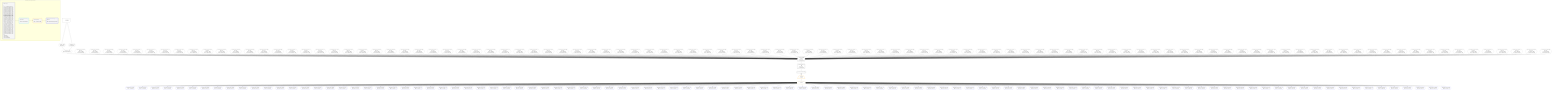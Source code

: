 %%{init: {'themeVariables': { 'fontSize': '12px'}}}%%
graph TD
    classDef path fill:#eee,stroke:#000,color:#000
    classDef plan fill:#fff,stroke-width:1px,color:#000
    classDef itemplan fill:#fff,stroke-width:2px,color:#000
    classDef unbatchedplan fill:#dff,stroke-width:1px,color:#000
    classDef sideeffectplan fill:#fcc,stroke-width:2px,color:#000
    classDef bucket fill:#f6f6f6,color:#000,stroke-width:2px,text-align:left

    subgraph "Buckets for queries/v4/json-overflow"
    Bucket0("Bucket 0 (root)<br /><br />1: <br />ᐳ: 7, 10, 11, 330, 331, 332, 333, 334, 335, 336, 337, 338, 339, 340, 341, 342, 343, 344, 345, 346, 347, 348, 349, 350, 351, 352, 353, 354, 355, 356, 357, 358, 359, 360, 361, 362, 363, 364, 365, 366, 367, 368, 369, 370, 371, 372, 373, 374, 375, 376, 377, 378, 379, 380, 381, 382, 383, 384, 385, 386, 387, 388, 389, 390, 391, 392, 393, 394, 395, 396, 397, 398, 399, 400, 401, 402, 403, 404, 405, 406, 407, 408, 409, 410, 411, 412, 413, 414, 415, 416, 417, 418, 419, 420, 421, 422, 423, 424, 425, 426, 427, 428, 429, 430, 431, 432, 12, 22, 25, 28, 31, 34, 37, 40, 43, 46, 49, 52, 55, 58, 61, 64, 67, 70, 73, 76, 79, 82, 85, 88, 91, 94, 97, 100, 103, 106, 109, 112, 115, 118, 121, 124, 127, 130, 133, 136, 139, 142, 145, 148, 151, 154, 157, 160, 163, 166, 169, 172, 175, 178, 181, 184, 187, 190, 193, 196, 199, 202, 205, 208, 211, 214, 217, 220, 223, 226, 229, 232, 235, 238, 241, 244, 247, 250, 253, 256, 259, 262, 265, 268, 271, 274, 277, 280, 283, 286, 289, 292, 295, 298, 301, 304, 307, 310, 313, 316, 319, 322, 325, 328<br />2: PgSelect[9]<br />3: Connection[13]<br />4: ConnectionItems[15]"):::bucket
    Bucket1("Bucket 1 (nullableBoundary)<br />Deps: 13, 15<br /><br />ROOT Connectionᐸ9ᐳ[13]"):::bucket
    Bucket3("Bucket 3 (listItem)<br /><br />ROOT __Item{3}ᐸ15ᐳ[18]"):::bucket
    Bucket4("Bucket 4 (nullableBoundary)<br />Deps: 19<br /><br />ROOT PgSelectSingle{3}ᐸpostᐳ[19]"):::bucket
    end
    Bucket0 --> Bucket1
    Bucket1 --> Bucket3
    Bucket3 --> Bucket4

    %% plan dependencies
    PgSelect9[["PgSelect[9∈0] ➊<br />ᐸpostᐳ<br />More deps:<br />- Constantᐸ1ᐳ[330]"]]:::plan
    Object12{{"Object[12∈0] ➊<br />ᐸ{pgSettings,withPgClient}ᐳ"}}:::plan
    PgFromExpression22{{"PgFromExpression[22∈0] ➊<br />More deps:<br />- Constantᐸ1ᐳ[330]<br />- Constantᐸundefinedᐳ[7]"}}:::plan
    PgFromExpression25{{"PgFromExpression[25∈0] ➊<br />More deps:<br />- Constantᐸ2ᐳ[331]<br />- Constantᐸundefinedᐳ[7]"}}:::plan
    PgFromExpression28{{"PgFromExpression[28∈0] ➊<br />More deps:<br />- Constantᐸ3ᐳ[332]<br />- Constantᐸundefinedᐳ[7]"}}:::plan
    PgFromExpression31{{"PgFromExpression[31∈0] ➊<br />More deps:<br />- Constantᐸ4ᐳ[333]<br />- Constantᐸundefinedᐳ[7]"}}:::plan
    PgFromExpression34{{"PgFromExpression[34∈0] ➊<br />More deps:<br />- Constantᐸ5ᐳ[334]<br />- Constantᐸundefinedᐳ[7]"}}:::plan
    PgFromExpression37{{"PgFromExpression[37∈0] ➊<br />More deps:<br />- Constantᐸ6ᐳ[335]<br />- Constantᐸundefinedᐳ[7]"}}:::plan
    PgFromExpression40{{"PgFromExpression[40∈0] ➊<br />More deps:<br />- Constantᐸ7ᐳ[336]<br />- Constantᐸundefinedᐳ[7]"}}:::plan
    PgFromExpression43{{"PgFromExpression[43∈0] ➊<br />More deps:<br />- Constantᐸ8ᐳ[337]<br />- Constantᐸundefinedᐳ[7]"}}:::plan
    PgFromExpression46{{"PgFromExpression[46∈0] ➊<br />More deps:<br />- Constantᐸ9ᐳ[338]<br />- Constantᐸundefinedᐳ[7]"}}:::plan
    PgFromExpression49{{"PgFromExpression[49∈0] ➊<br />More deps:<br />- Constantᐸ10ᐳ[339]<br />- Constantᐸundefinedᐳ[7]"}}:::plan
    PgFromExpression52{{"PgFromExpression[52∈0] ➊<br />More deps:<br />- Constantᐸ11ᐳ[340]<br />- Constantᐸundefinedᐳ[7]"}}:::plan
    PgFromExpression55{{"PgFromExpression[55∈0] ➊<br />More deps:<br />- Constantᐸ12ᐳ[341]<br />- Constantᐸundefinedᐳ[7]"}}:::plan
    PgFromExpression58{{"PgFromExpression[58∈0] ➊<br />More deps:<br />- Constantᐸ13ᐳ[342]<br />- Constantᐸundefinedᐳ[7]"}}:::plan
    PgFromExpression61{{"PgFromExpression[61∈0] ➊<br />More deps:<br />- Constantᐸ14ᐳ[343]<br />- Constantᐸundefinedᐳ[7]"}}:::plan
    PgFromExpression64{{"PgFromExpression[64∈0] ➊<br />More deps:<br />- Constantᐸ15ᐳ[344]<br />- Constantᐸundefinedᐳ[7]"}}:::plan
    PgFromExpression67{{"PgFromExpression[67∈0] ➊<br />More deps:<br />- Constantᐸ16ᐳ[345]<br />- Constantᐸundefinedᐳ[7]"}}:::plan
    PgFromExpression70{{"PgFromExpression[70∈0] ➊<br />More deps:<br />- Constantᐸ17ᐳ[346]<br />- Constantᐸundefinedᐳ[7]"}}:::plan
    PgFromExpression73{{"PgFromExpression[73∈0] ➊<br />More deps:<br />- Constantᐸ18ᐳ[347]<br />- Constantᐸundefinedᐳ[7]"}}:::plan
    PgFromExpression76{{"PgFromExpression[76∈0] ➊<br />More deps:<br />- Constantᐸ19ᐳ[348]<br />- Constantᐸundefinedᐳ[7]"}}:::plan
    PgFromExpression79{{"PgFromExpression[79∈0] ➊<br />More deps:<br />- Constantᐸ20ᐳ[349]<br />- Constantᐸundefinedᐳ[7]"}}:::plan
    PgFromExpression82{{"PgFromExpression[82∈0] ➊<br />More deps:<br />- Constantᐸ21ᐳ[350]<br />- Constantᐸundefinedᐳ[7]"}}:::plan
    PgFromExpression85{{"PgFromExpression[85∈0] ➊<br />More deps:<br />- Constantᐸ22ᐳ[351]<br />- Constantᐸundefinedᐳ[7]"}}:::plan
    PgFromExpression88{{"PgFromExpression[88∈0] ➊<br />More deps:<br />- Constantᐸ23ᐳ[352]<br />- Constantᐸundefinedᐳ[7]"}}:::plan
    PgFromExpression91{{"PgFromExpression[91∈0] ➊<br />More deps:<br />- Constantᐸ24ᐳ[353]<br />- Constantᐸundefinedᐳ[7]"}}:::plan
    PgFromExpression94{{"PgFromExpression[94∈0] ➊<br />More deps:<br />- Constantᐸ25ᐳ[354]<br />- Constantᐸundefinedᐳ[7]"}}:::plan
    PgFromExpression97{{"PgFromExpression[97∈0] ➊<br />More deps:<br />- Constantᐸ26ᐳ[355]<br />- Constantᐸundefinedᐳ[7]"}}:::plan
    PgFromExpression100{{"PgFromExpression[100∈0] ➊<br />More deps:<br />- Constantᐸ27ᐳ[356]<br />- Constantᐸundefinedᐳ[7]"}}:::plan
    PgFromExpression103{{"PgFromExpression[103∈0] ➊<br />More deps:<br />- Constantᐸ28ᐳ[357]<br />- Constantᐸundefinedᐳ[7]"}}:::plan
    PgFromExpression106{{"PgFromExpression[106∈0] ➊<br />More deps:<br />- Constantᐸ29ᐳ[358]<br />- Constantᐸundefinedᐳ[7]"}}:::plan
    PgFromExpression109{{"PgFromExpression[109∈0] ➊<br />More deps:<br />- Constantᐸ30ᐳ[359]<br />- Constantᐸundefinedᐳ[7]"}}:::plan
    PgFromExpression112{{"PgFromExpression[112∈0] ➊<br />More deps:<br />- Constantᐸ31ᐳ[360]<br />- Constantᐸundefinedᐳ[7]"}}:::plan
    PgFromExpression115{{"PgFromExpression[115∈0] ➊<br />More deps:<br />- Constantᐸ32ᐳ[361]<br />- Constantᐸundefinedᐳ[7]"}}:::plan
    PgFromExpression118{{"PgFromExpression[118∈0] ➊<br />More deps:<br />- Constantᐸ33ᐳ[362]<br />- Constantᐸundefinedᐳ[7]"}}:::plan
    PgFromExpression121{{"PgFromExpression[121∈0] ➊<br />More deps:<br />- Constantᐸ34ᐳ[363]<br />- Constantᐸundefinedᐳ[7]"}}:::plan
    PgFromExpression124{{"PgFromExpression[124∈0] ➊<br />More deps:<br />- Constantᐸ35ᐳ[364]<br />- Constantᐸundefinedᐳ[7]"}}:::plan
    PgFromExpression127{{"PgFromExpression[127∈0] ➊<br />More deps:<br />- Constantᐸ36ᐳ[365]<br />- Constantᐸundefinedᐳ[7]"}}:::plan
    PgFromExpression130{{"PgFromExpression[130∈0] ➊<br />More deps:<br />- Constantᐸ37ᐳ[366]<br />- Constantᐸundefinedᐳ[7]"}}:::plan
    PgFromExpression133{{"PgFromExpression[133∈0] ➊<br />More deps:<br />- Constantᐸ38ᐳ[367]<br />- Constantᐸundefinedᐳ[7]"}}:::plan
    PgFromExpression136{{"PgFromExpression[136∈0] ➊<br />More deps:<br />- Constantᐸ39ᐳ[368]<br />- Constantᐸundefinedᐳ[7]"}}:::plan
    PgFromExpression139{{"PgFromExpression[139∈0] ➊<br />More deps:<br />- Constantᐸ40ᐳ[369]<br />- Constantᐸundefinedᐳ[7]"}}:::plan
    PgFromExpression142{{"PgFromExpression[142∈0] ➊<br />More deps:<br />- Constantᐸ41ᐳ[370]<br />- Constantᐸundefinedᐳ[7]"}}:::plan
    PgFromExpression145{{"PgFromExpression[145∈0] ➊<br />More deps:<br />- Constantᐸ42ᐳ[371]<br />- Constantᐸundefinedᐳ[7]"}}:::plan
    PgFromExpression148{{"PgFromExpression[148∈0] ➊<br />More deps:<br />- Constantᐸ43ᐳ[372]<br />- Constantᐸundefinedᐳ[7]"}}:::plan
    PgFromExpression151{{"PgFromExpression[151∈0] ➊<br />More deps:<br />- Constantᐸ44ᐳ[373]<br />- Constantᐸundefinedᐳ[7]"}}:::plan
    PgFromExpression154{{"PgFromExpression[154∈0] ➊<br />More deps:<br />- Constantᐸ45ᐳ[374]<br />- Constantᐸundefinedᐳ[7]"}}:::plan
    PgFromExpression157{{"PgFromExpression[157∈0] ➊<br />More deps:<br />- Constantᐸ46ᐳ[375]<br />- Constantᐸundefinedᐳ[7]"}}:::plan
    PgFromExpression160{{"PgFromExpression[160∈0] ➊<br />More deps:<br />- Constantᐸ47ᐳ[376]<br />- Constantᐸundefinedᐳ[7]"}}:::plan
    PgFromExpression163{{"PgFromExpression[163∈0] ➊<br />More deps:<br />- Constantᐸ48ᐳ[377]<br />- Constantᐸundefinedᐳ[7]"}}:::plan
    PgFromExpression166{{"PgFromExpression[166∈0] ➊<br />More deps:<br />- Constantᐸ49ᐳ[378]<br />- Constantᐸundefinedᐳ[7]"}}:::plan
    PgFromExpression169{{"PgFromExpression[169∈0] ➊<br />More deps:<br />- Constantᐸ50ᐳ[379]<br />- Constantᐸundefinedᐳ[7]"}}:::plan
    PgFromExpression172{{"PgFromExpression[172∈0] ➊<br />More deps:<br />- Constantᐸ51ᐳ[380]<br />- Constantᐸundefinedᐳ[7]"}}:::plan
    PgFromExpression175{{"PgFromExpression[175∈0] ➊<br />More deps:<br />- Constantᐸ52ᐳ[381]<br />- Constantᐸundefinedᐳ[7]"}}:::plan
    PgFromExpression178{{"PgFromExpression[178∈0] ➊<br />More deps:<br />- Constantᐸ53ᐳ[382]<br />- Constantᐸundefinedᐳ[7]"}}:::plan
    PgFromExpression181{{"PgFromExpression[181∈0] ➊<br />More deps:<br />- Constantᐸ54ᐳ[383]<br />- Constantᐸundefinedᐳ[7]"}}:::plan
    PgFromExpression184{{"PgFromExpression[184∈0] ➊<br />More deps:<br />- Constantᐸ55ᐳ[384]<br />- Constantᐸundefinedᐳ[7]"}}:::plan
    PgFromExpression187{{"PgFromExpression[187∈0] ➊<br />More deps:<br />- Constantᐸ56ᐳ[385]<br />- Constantᐸundefinedᐳ[7]"}}:::plan
    PgFromExpression190{{"PgFromExpression[190∈0] ➊<br />More deps:<br />- Constantᐸ57ᐳ[386]<br />- Constantᐸundefinedᐳ[7]"}}:::plan
    PgFromExpression193{{"PgFromExpression[193∈0] ➊<br />More deps:<br />- Constantᐸ58ᐳ[387]<br />- Constantᐸundefinedᐳ[7]"}}:::plan
    PgFromExpression196{{"PgFromExpression[196∈0] ➊<br />More deps:<br />- Constantᐸ59ᐳ[388]<br />- Constantᐸundefinedᐳ[7]"}}:::plan
    PgFromExpression199{{"PgFromExpression[199∈0] ➊<br />More deps:<br />- Constantᐸ60ᐳ[389]<br />- Constantᐸundefinedᐳ[7]"}}:::plan
    PgFromExpression202{{"PgFromExpression[202∈0] ➊<br />More deps:<br />- Constantᐸ61ᐳ[390]<br />- Constantᐸundefinedᐳ[7]"}}:::plan
    PgFromExpression205{{"PgFromExpression[205∈0] ➊<br />More deps:<br />- Constantᐸ62ᐳ[391]<br />- Constantᐸundefinedᐳ[7]"}}:::plan
    PgFromExpression208{{"PgFromExpression[208∈0] ➊<br />More deps:<br />- Constantᐸ63ᐳ[392]<br />- Constantᐸundefinedᐳ[7]"}}:::plan
    PgFromExpression211{{"PgFromExpression[211∈0] ➊<br />More deps:<br />- Constantᐸ64ᐳ[393]<br />- Constantᐸundefinedᐳ[7]"}}:::plan
    PgFromExpression214{{"PgFromExpression[214∈0] ➊<br />More deps:<br />- Constantᐸ65ᐳ[394]<br />- Constantᐸundefinedᐳ[7]"}}:::plan
    PgFromExpression217{{"PgFromExpression[217∈0] ➊<br />More deps:<br />- Constantᐸ66ᐳ[395]<br />- Constantᐸundefinedᐳ[7]"}}:::plan
    PgFromExpression220{{"PgFromExpression[220∈0] ➊<br />More deps:<br />- Constantᐸ67ᐳ[396]<br />- Constantᐸundefinedᐳ[7]"}}:::plan
    PgFromExpression223{{"PgFromExpression[223∈0] ➊<br />More deps:<br />- Constantᐸ68ᐳ[397]<br />- Constantᐸundefinedᐳ[7]"}}:::plan
    PgFromExpression226{{"PgFromExpression[226∈0] ➊<br />More deps:<br />- Constantᐸ69ᐳ[398]<br />- Constantᐸundefinedᐳ[7]"}}:::plan
    PgFromExpression229{{"PgFromExpression[229∈0] ➊<br />More deps:<br />- Constantᐸ70ᐳ[399]<br />- Constantᐸundefinedᐳ[7]"}}:::plan
    PgFromExpression232{{"PgFromExpression[232∈0] ➊<br />More deps:<br />- Constantᐸ71ᐳ[400]<br />- Constantᐸundefinedᐳ[7]"}}:::plan
    PgFromExpression235{{"PgFromExpression[235∈0] ➊<br />More deps:<br />- Constantᐸ72ᐳ[401]<br />- Constantᐸundefinedᐳ[7]"}}:::plan
    PgFromExpression238{{"PgFromExpression[238∈0] ➊<br />More deps:<br />- Constantᐸ73ᐳ[402]<br />- Constantᐸundefinedᐳ[7]"}}:::plan
    PgFromExpression241{{"PgFromExpression[241∈0] ➊<br />More deps:<br />- Constantᐸ74ᐳ[403]<br />- Constantᐸundefinedᐳ[7]"}}:::plan
    PgFromExpression244{{"PgFromExpression[244∈0] ➊<br />More deps:<br />- Constantᐸ75ᐳ[404]<br />- Constantᐸundefinedᐳ[7]"}}:::plan
    PgFromExpression247{{"PgFromExpression[247∈0] ➊<br />More deps:<br />- Constantᐸ76ᐳ[405]<br />- Constantᐸundefinedᐳ[7]"}}:::plan
    PgFromExpression250{{"PgFromExpression[250∈0] ➊<br />More deps:<br />- Constantᐸ77ᐳ[406]<br />- Constantᐸundefinedᐳ[7]"}}:::plan
    PgFromExpression253{{"PgFromExpression[253∈0] ➊<br />More deps:<br />- Constantᐸ78ᐳ[407]<br />- Constantᐸundefinedᐳ[7]"}}:::plan
    PgFromExpression256{{"PgFromExpression[256∈0] ➊<br />More deps:<br />- Constantᐸ79ᐳ[408]<br />- Constantᐸundefinedᐳ[7]"}}:::plan
    PgFromExpression259{{"PgFromExpression[259∈0] ➊<br />More deps:<br />- Constantᐸ80ᐳ[409]<br />- Constantᐸundefinedᐳ[7]"}}:::plan
    PgFromExpression262{{"PgFromExpression[262∈0] ➊<br />More deps:<br />- Constantᐸ81ᐳ[410]<br />- Constantᐸundefinedᐳ[7]"}}:::plan
    PgFromExpression265{{"PgFromExpression[265∈0] ➊<br />More deps:<br />- Constantᐸ82ᐳ[411]<br />- Constantᐸundefinedᐳ[7]"}}:::plan
    PgFromExpression268{{"PgFromExpression[268∈0] ➊<br />More deps:<br />- Constantᐸ83ᐳ[412]<br />- Constantᐸundefinedᐳ[7]"}}:::plan
    PgFromExpression271{{"PgFromExpression[271∈0] ➊<br />More deps:<br />- Constantᐸ84ᐳ[413]<br />- Constantᐸundefinedᐳ[7]"}}:::plan
    PgFromExpression274{{"PgFromExpression[274∈0] ➊<br />More deps:<br />- Constantᐸ85ᐳ[414]<br />- Constantᐸundefinedᐳ[7]"}}:::plan
    PgFromExpression277{{"PgFromExpression[277∈0] ➊<br />More deps:<br />- Constantᐸ86ᐳ[415]<br />- Constantᐸundefinedᐳ[7]"}}:::plan
    PgFromExpression280{{"PgFromExpression[280∈0] ➊<br />More deps:<br />- Constantᐸ87ᐳ[416]<br />- Constantᐸundefinedᐳ[7]"}}:::plan
    PgFromExpression283{{"PgFromExpression[283∈0] ➊<br />More deps:<br />- Constantᐸ88ᐳ[417]<br />- Constantᐸundefinedᐳ[7]"}}:::plan
    PgFromExpression286{{"PgFromExpression[286∈0] ➊<br />More deps:<br />- Constantᐸ89ᐳ[418]<br />- Constantᐸundefinedᐳ[7]"}}:::plan
    PgFromExpression289{{"PgFromExpression[289∈0] ➊<br />More deps:<br />- Constantᐸ90ᐳ[419]<br />- Constantᐸundefinedᐳ[7]"}}:::plan
    PgFromExpression292{{"PgFromExpression[292∈0] ➊<br />More deps:<br />- Constantᐸ91ᐳ[420]<br />- Constantᐸundefinedᐳ[7]"}}:::plan
    PgFromExpression295{{"PgFromExpression[295∈0] ➊<br />More deps:<br />- Constantᐸ92ᐳ[421]<br />- Constantᐸundefinedᐳ[7]"}}:::plan
    PgFromExpression298{{"PgFromExpression[298∈0] ➊<br />More deps:<br />- Constantᐸ93ᐳ[422]<br />- Constantᐸundefinedᐳ[7]"}}:::plan
    PgFromExpression301{{"PgFromExpression[301∈0] ➊<br />More deps:<br />- Constantᐸ94ᐳ[423]<br />- Constantᐸundefinedᐳ[7]"}}:::plan
    PgFromExpression304{{"PgFromExpression[304∈0] ➊<br />More deps:<br />- Constantᐸ95ᐳ[424]<br />- Constantᐸundefinedᐳ[7]"}}:::plan
    PgFromExpression307{{"PgFromExpression[307∈0] ➊<br />More deps:<br />- Constantᐸ96ᐳ[425]<br />- Constantᐸundefinedᐳ[7]"}}:::plan
    PgFromExpression310{{"PgFromExpression[310∈0] ➊<br />More deps:<br />- Constantᐸ97ᐳ[426]<br />- Constantᐸundefinedᐳ[7]"}}:::plan
    PgFromExpression313{{"PgFromExpression[313∈0] ➊<br />More deps:<br />- Constantᐸ98ᐳ[427]<br />- Constantᐸundefinedᐳ[7]"}}:::plan
    PgFromExpression316{{"PgFromExpression[316∈0] ➊<br />More deps:<br />- Constantᐸ99ᐳ[428]<br />- Constantᐸundefinedᐳ[7]"}}:::plan
    PgFromExpression319{{"PgFromExpression[319∈0] ➊<br />More deps:<br />- Constantᐸ100ᐳ[429]<br />- Constantᐸundefinedᐳ[7]"}}:::plan
    PgFromExpression322{{"PgFromExpression[322∈0] ➊<br />More deps:<br />- Constantᐸ101ᐳ[430]<br />- Constantᐸundefinedᐳ[7]"}}:::plan
    PgFromExpression325{{"PgFromExpression[325∈0] ➊<br />More deps:<br />- Constantᐸ102ᐳ[431]<br />- Constantᐸundefinedᐳ[7]"}}:::plan
    PgFromExpression328{{"PgFromExpression[328∈0] ➊<br />More deps:<br />- Constantᐸ103ᐳ[432]<br />- Constantᐸundefinedᐳ[7]"}}:::plan
    Object12 & PgFromExpression22 & PgFromExpression25 & PgFromExpression28 & PgFromExpression31 & PgFromExpression34 & PgFromExpression37 & PgFromExpression40 & PgFromExpression43 & PgFromExpression46 & PgFromExpression49 & PgFromExpression52 & PgFromExpression55 & PgFromExpression58 & PgFromExpression61 & PgFromExpression64 & PgFromExpression67 & PgFromExpression70 & PgFromExpression73 & PgFromExpression76 & PgFromExpression79 & PgFromExpression82 & PgFromExpression85 & PgFromExpression88 & PgFromExpression91 & PgFromExpression94 & PgFromExpression97 & PgFromExpression100 & PgFromExpression103 & PgFromExpression106 & PgFromExpression109 & PgFromExpression112 & PgFromExpression115 & PgFromExpression118 & PgFromExpression121 & PgFromExpression124 & PgFromExpression127 & PgFromExpression130 & PgFromExpression133 & PgFromExpression136 & PgFromExpression139 & PgFromExpression142 & PgFromExpression145 & PgFromExpression148 & PgFromExpression151 & PgFromExpression154 & PgFromExpression157 & PgFromExpression160 & PgFromExpression163 & PgFromExpression166 & PgFromExpression169 & PgFromExpression172 & PgFromExpression175 & PgFromExpression178 & PgFromExpression181 & PgFromExpression184 & PgFromExpression187 & PgFromExpression190 & PgFromExpression193 & PgFromExpression196 & PgFromExpression199 & PgFromExpression202 & PgFromExpression205 & PgFromExpression208 & PgFromExpression211 & PgFromExpression214 & PgFromExpression217 & PgFromExpression220 & PgFromExpression223 & PgFromExpression226 & PgFromExpression229 & PgFromExpression232 & PgFromExpression235 & PgFromExpression238 & PgFromExpression241 & PgFromExpression244 & PgFromExpression247 & PgFromExpression250 & PgFromExpression253 & PgFromExpression256 & PgFromExpression259 & PgFromExpression262 & PgFromExpression265 & PgFromExpression268 & PgFromExpression271 & PgFromExpression274 & PgFromExpression277 & PgFromExpression280 & PgFromExpression283 & PgFromExpression286 & PgFromExpression289 & PgFromExpression292 & PgFromExpression295 & PgFromExpression298 & PgFromExpression301 & PgFromExpression304 & PgFromExpression307 & PgFromExpression310 & PgFromExpression313 & PgFromExpression316 & PgFromExpression319 & PgFromExpression322 & PgFromExpression325 & PgFromExpression328 --> PgSelect9
    Access10{{"Access[10∈0] ➊<br />ᐸ2.pgSettingsᐳ"}}:::plan
    Access11{{"Access[11∈0] ➊<br />ᐸ2.withPgClientᐳ"}}:::plan
    Access10 & Access11 --> Object12
    Connection13[["Connection[13∈0] ➊<br />ᐸ9ᐳ<br />More deps:<br />- Constantᐸ1ᐳ[330]"]]:::plan
    PgSelect9 --> Connection13
    __Value2["__Value[2∈0] ➊<br />ᐸcontextᐳ"]:::plan
    __Value2 --> Access10
    __Value2 --> Access11
    ConnectionItems15[["ConnectionItems[15∈0] ➊"]]:::plan
    Connection13 --> ConnectionItems15
    __Item18[/"__Item[18∈3]<br />ᐸ15ᐳ"\]:::itemplan
    ConnectionItems15 ==> __Item18
    PgSelectSingle19{{"PgSelectSingle[19∈3]<br />ᐸpostᐳ"}}:::plan
    __Item18 --> PgSelectSingle19
    PgClassExpression20{{"PgClassExpression[20∈4]<br />ᐸ__post__.”headline”ᐳ"}}:::plan
    PgSelectSingle19 --> PgClassExpression20
    PgClassExpression23{{"PgClassExpression[23∈4]<br />ᐸ(1/0) /* E...ferred! */ᐳ"}}:::plan
    PgSelectSingle19 --> PgClassExpression23
    PgClassExpression26{{"PgClassExpression[26∈4]<br />ᐸ(1/0) /* E...ferred! */ᐳ"}}:::plan
    PgSelectSingle19 --> PgClassExpression26
    PgClassExpression29{{"PgClassExpression[29∈4]<br />ᐸ(1/0) /* E...ferred! */ᐳ"}}:::plan
    PgSelectSingle19 --> PgClassExpression29
    PgClassExpression32{{"PgClassExpression[32∈4]<br />ᐸ(1/0) /* E...ferred! */ᐳ"}}:::plan
    PgSelectSingle19 --> PgClassExpression32
    PgClassExpression35{{"PgClassExpression[35∈4]<br />ᐸ(1/0) /* E...ferred! */ᐳ"}}:::plan
    PgSelectSingle19 --> PgClassExpression35
    PgClassExpression38{{"PgClassExpression[38∈4]<br />ᐸ(1/0) /* E...ferred! */ᐳ"}}:::plan
    PgSelectSingle19 --> PgClassExpression38
    PgClassExpression41{{"PgClassExpression[41∈4]<br />ᐸ(1/0) /* E...ferred! */ᐳ"}}:::plan
    PgSelectSingle19 --> PgClassExpression41
    PgClassExpression44{{"PgClassExpression[44∈4]<br />ᐸ(1/0) /* E...ferred! */ᐳ"}}:::plan
    PgSelectSingle19 --> PgClassExpression44
    PgClassExpression47{{"PgClassExpression[47∈4]<br />ᐸ(1/0) /* E...ferred! */ᐳ"}}:::plan
    PgSelectSingle19 --> PgClassExpression47
    PgClassExpression50{{"PgClassExpression[50∈4]<br />ᐸ(1/0) /* E...ferred! */ᐳ"}}:::plan
    PgSelectSingle19 --> PgClassExpression50
    PgClassExpression53{{"PgClassExpression[53∈4]<br />ᐸ(1/0) /* E...ferred! */ᐳ"}}:::plan
    PgSelectSingle19 --> PgClassExpression53
    PgClassExpression56{{"PgClassExpression[56∈4]<br />ᐸ(1/0) /* E...ferred! */ᐳ"}}:::plan
    PgSelectSingle19 --> PgClassExpression56
    PgClassExpression59{{"PgClassExpression[59∈4]<br />ᐸ(1/0) /* E...ferred! */ᐳ"}}:::plan
    PgSelectSingle19 --> PgClassExpression59
    PgClassExpression62{{"PgClassExpression[62∈4]<br />ᐸ(1/0) /* E...ferred! */ᐳ"}}:::plan
    PgSelectSingle19 --> PgClassExpression62
    PgClassExpression65{{"PgClassExpression[65∈4]<br />ᐸ(1/0) /* E...ferred! */ᐳ"}}:::plan
    PgSelectSingle19 --> PgClassExpression65
    PgClassExpression68{{"PgClassExpression[68∈4]<br />ᐸ(1/0) /* E...ferred! */ᐳ"}}:::plan
    PgSelectSingle19 --> PgClassExpression68
    PgClassExpression71{{"PgClassExpression[71∈4]<br />ᐸ(1/0) /* E...ferred! */ᐳ"}}:::plan
    PgSelectSingle19 --> PgClassExpression71
    PgClassExpression74{{"PgClassExpression[74∈4]<br />ᐸ(1/0) /* E...ferred! */ᐳ"}}:::plan
    PgSelectSingle19 --> PgClassExpression74
    PgClassExpression77{{"PgClassExpression[77∈4]<br />ᐸ(1/0) /* E...ferred! */ᐳ"}}:::plan
    PgSelectSingle19 --> PgClassExpression77
    PgClassExpression80{{"PgClassExpression[80∈4]<br />ᐸ(1/0) /* E...ferred! */ᐳ"}}:::plan
    PgSelectSingle19 --> PgClassExpression80
    PgClassExpression83{{"PgClassExpression[83∈4]<br />ᐸ(1/0) /* E...ferred! */ᐳ"}}:::plan
    PgSelectSingle19 --> PgClassExpression83
    PgClassExpression86{{"PgClassExpression[86∈4]<br />ᐸ(1/0) /* E...ferred! */ᐳ"}}:::plan
    PgSelectSingle19 --> PgClassExpression86
    PgClassExpression89{{"PgClassExpression[89∈4]<br />ᐸ(1/0) /* E...ferred! */ᐳ"}}:::plan
    PgSelectSingle19 --> PgClassExpression89
    PgClassExpression92{{"PgClassExpression[92∈4]<br />ᐸ(1/0) /* E...ferred! */ᐳ"}}:::plan
    PgSelectSingle19 --> PgClassExpression92
    PgClassExpression95{{"PgClassExpression[95∈4]<br />ᐸ(1/0) /* E...ferred! */ᐳ"}}:::plan
    PgSelectSingle19 --> PgClassExpression95
    PgClassExpression98{{"PgClassExpression[98∈4]<br />ᐸ(1/0) /* E...ferred! */ᐳ"}}:::plan
    PgSelectSingle19 --> PgClassExpression98
    PgClassExpression101{{"PgClassExpression[101∈4]<br />ᐸ(1/0) /* E...ferred! */ᐳ"}}:::plan
    PgSelectSingle19 --> PgClassExpression101
    PgClassExpression104{{"PgClassExpression[104∈4]<br />ᐸ(1/0) /* E...ferred! */ᐳ"}}:::plan
    PgSelectSingle19 --> PgClassExpression104
    PgClassExpression107{{"PgClassExpression[107∈4]<br />ᐸ(1/0) /* E...ferred! */ᐳ"}}:::plan
    PgSelectSingle19 --> PgClassExpression107
    PgClassExpression110{{"PgClassExpression[110∈4]<br />ᐸ(1/0) /* E...ferred! */ᐳ"}}:::plan
    PgSelectSingle19 --> PgClassExpression110
    PgClassExpression113{{"PgClassExpression[113∈4]<br />ᐸ(1/0) /* E...ferred! */ᐳ"}}:::plan
    PgSelectSingle19 --> PgClassExpression113
    PgClassExpression116{{"PgClassExpression[116∈4]<br />ᐸ(1/0) /* E...ferred! */ᐳ"}}:::plan
    PgSelectSingle19 --> PgClassExpression116
    PgClassExpression119{{"PgClassExpression[119∈4]<br />ᐸ(1/0) /* E...ferred! */ᐳ"}}:::plan
    PgSelectSingle19 --> PgClassExpression119
    PgClassExpression122{{"PgClassExpression[122∈4]<br />ᐸ(1/0) /* E...ferred! */ᐳ"}}:::plan
    PgSelectSingle19 --> PgClassExpression122
    PgClassExpression125{{"PgClassExpression[125∈4]<br />ᐸ(1/0) /* E...ferred! */ᐳ"}}:::plan
    PgSelectSingle19 --> PgClassExpression125
    PgClassExpression128{{"PgClassExpression[128∈4]<br />ᐸ(1/0) /* E...ferred! */ᐳ"}}:::plan
    PgSelectSingle19 --> PgClassExpression128
    PgClassExpression131{{"PgClassExpression[131∈4]<br />ᐸ(1/0) /* E...ferred! */ᐳ"}}:::plan
    PgSelectSingle19 --> PgClassExpression131
    PgClassExpression134{{"PgClassExpression[134∈4]<br />ᐸ(1/0) /* E...ferred! */ᐳ"}}:::plan
    PgSelectSingle19 --> PgClassExpression134
    PgClassExpression137{{"PgClassExpression[137∈4]<br />ᐸ(1/0) /* E...ferred! */ᐳ"}}:::plan
    PgSelectSingle19 --> PgClassExpression137
    PgClassExpression140{{"PgClassExpression[140∈4]<br />ᐸ(1/0) /* E...ferred! */ᐳ"}}:::plan
    PgSelectSingle19 --> PgClassExpression140
    PgClassExpression143{{"PgClassExpression[143∈4]<br />ᐸ(1/0) /* E...ferred! */ᐳ"}}:::plan
    PgSelectSingle19 --> PgClassExpression143
    PgClassExpression146{{"PgClassExpression[146∈4]<br />ᐸ(1/0) /* E...ferred! */ᐳ"}}:::plan
    PgSelectSingle19 --> PgClassExpression146
    PgClassExpression149{{"PgClassExpression[149∈4]<br />ᐸ(1/0) /* E...ferred! */ᐳ"}}:::plan
    PgSelectSingle19 --> PgClassExpression149
    PgClassExpression152{{"PgClassExpression[152∈4]<br />ᐸ(1/0) /* E...ferred! */ᐳ"}}:::plan
    PgSelectSingle19 --> PgClassExpression152
    PgClassExpression155{{"PgClassExpression[155∈4]<br />ᐸ(1/0) /* E...ferred! */ᐳ"}}:::plan
    PgSelectSingle19 --> PgClassExpression155
    PgClassExpression158{{"PgClassExpression[158∈4]<br />ᐸ(1/0) /* E...ferred! */ᐳ"}}:::plan
    PgSelectSingle19 --> PgClassExpression158
    PgClassExpression161{{"PgClassExpression[161∈4]<br />ᐸ(1/0) /* E...ferred! */ᐳ"}}:::plan
    PgSelectSingle19 --> PgClassExpression161
    PgClassExpression164{{"PgClassExpression[164∈4]<br />ᐸ(1/0) /* E...ferred! */ᐳ"}}:::plan
    PgSelectSingle19 --> PgClassExpression164
    PgClassExpression167{{"PgClassExpression[167∈4]<br />ᐸ(1/0) /* E...ferred! */ᐳ"}}:::plan
    PgSelectSingle19 --> PgClassExpression167
    PgClassExpression170{{"PgClassExpression[170∈4]<br />ᐸ(1/0) /* E...ferred! */ᐳ"}}:::plan
    PgSelectSingle19 --> PgClassExpression170
    PgClassExpression173{{"PgClassExpression[173∈4]<br />ᐸ(1/0) /* E...ferred! */ᐳ"}}:::plan
    PgSelectSingle19 --> PgClassExpression173
    PgClassExpression176{{"PgClassExpression[176∈4]<br />ᐸ(1/0) /* E...ferred! */ᐳ"}}:::plan
    PgSelectSingle19 --> PgClassExpression176
    PgClassExpression179{{"PgClassExpression[179∈4]<br />ᐸ(1/0) /* E...ferred! */ᐳ"}}:::plan
    PgSelectSingle19 --> PgClassExpression179
    PgClassExpression182{{"PgClassExpression[182∈4]<br />ᐸ(1/0) /* E...ferred! */ᐳ"}}:::plan
    PgSelectSingle19 --> PgClassExpression182
    PgClassExpression185{{"PgClassExpression[185∈4]<br />ᐸ(1/0) /* E...ferred! */ᐳ"}}:::plan
    PgSelectSingle19 --> PgClassExpression185
    PgClassExpression188{{"PgClassExpression[188∈4]<br />ᐸ(1/0) /* E...ferred! */ᐳ"}}:::plan
    PgSelectSingle19 --> PgClassExpression188
    PgClassExpression191{{"PgClassExpression[191∈4]<br />ᐸ(1/0) /* E...ferred! */ᐳ"}}:::plan
    PgSelectSingle19 --> PgClassExpression191
    PgClassExpression194{{"PgClassExpression[194∈4]<br />ᐸ(1/0) /* E...ferred! */ᐳ"}}:::plan
    PgSelectSingle19 --> PgClassExpression194
    PgClassExpression197{{"PgClassExpression[197∈4]<br />ᐸ(1/0) /* E...ferred! */ᐳ"}}:::plan
    PgSelectSingle19 --> PgClassExpression197
    PgClassExpression200{{"PgClassExpression[200∈4]<br />ᐸ(1/0) /* E...ferred! */ᐳ"}}:::plan
    PgSelectSingle19 --> PgClassExpression200
    PgClassExpression203{{"PgClassExpression[203∈4]<br />ᐸ(1/0) /* E...ferred! */ᐳ"}}:::plan
    PgSelectSingle19 --> PgClassExpression203
    PgClassExpression206{{"PgClassExpression[206∈4]<br />ᐸ(1/0) /* E...ferred! */ᐳ"}}:::plan
    PgSelectSingle19 --> PgClassExpression206
    PgClassExpression209{{"PgClassExpression[209∈4]<br />ᐸ(1/0) /* E...ferred! */ᐳ"}}:::plan
    PgSelectSingle19 --> PgClassExpression209
    PgClassExpression212{{"PgClassExpression[212∈4]<br />ᐸ(1/0) /* E...ferred! */ᐳ"}}:::plan
    PgSelectSingle19 --> PgClassExpression212
    PgClassExpression215{{"PgClassExpression[215∈4]<br />ᐸ(1/0) /* E...ferred! */ᐳ"}}:::plan
    PgSelectSingle19 --> PgClassExpression215
    PgClassExpression218{{"PgClassExpression[218∈4]<br />ᐸ(1/0) /* E...ferred! */ᐳ"}}:::plan
    PgSelectSingle19 --> PgClassExpression218
    PgClassExpression221{{"PgClassExpression[221∈4]<br />ᐸ(1/0) /* E...ferred! */ᐳ"}}:::plan
    PgSelectSingle19 --> PgClassExpression221
    PgClassExpression224{{"PgClassExpression[224∈4]<br />ᐸ(1/0) /* E...ferred! */ᐳ"}}:::plan
    PgSelectSingle19 --> PgClassExpression224
    PgClassExpression227{{"PgClassExpression[227∈4]<br />ᐸ(1/0) /* E...ferred! */ᐳ"}}:::plan
    PgSelectSingle19 --> PgClassExpression227
    PgClassExpression230{{"PgClassExpression[230∈4]<br />ᐸ(1/0) /* E...ferred! */ᐳ"}}:::plan
    PgSelectSingle19 --> PgClassExpression230
    PgClassExpression233{{"PgClassExpression[233∈4]<br />ᐸ(1/0) /* E...ferred! */ᐳ"}}:::plan
    PgSelectSingle19 --> PgClassExpression233
    PgClassExpression236{{"PgClassExpression[236∈4]<br />ᐸ(1/0) /* E...ferred! */ᐳ"}}:::plan
    PgSelectSingle19 --> PgClassExpression236
    PgClassExpression239{{"PgClassExpression[239∈4]<br />ᐸ(1/0) /* E...ferred! */ᐳ"}}:::plan
    PgSelectSingle19 --> PgClassExpression239
    PgClassExpression242{{"PgClassExpression[242∈4]<br />ᐸ(1/0) /* E...ferred! */ᐳ"}}:::plan
    PgSelectSingle19 --> PgClassExpression242
    PgClassExpression245{{"PgClassExpression[245∈4]<br />ᐸ(1/0) /* E...ferred! */ᐳ"}}:::plan
    PgSelectSingle19 --> PgClassExpression245
    PgClassExpression248{{"PgClassExpression[248∈4]<br />ᐸ(1/0) /* E...ferred! */ᐳ"}}:::plan
    PgSelectSingle19 --> PgClassExpression248
    PgClassExpression251{{"PgClassExpression[251∈4]<br />ᐸ(1/0) /* E...ferred! */ᐳ"}}:::plan
    PgSelectSingle19 --> PgClassExpression251
    PgClassExpression254{{"PgClassExpression[254∈4]<br />ᐸ(1/0) /* E...ferred! */ᐳ"}}:::plan
    PgSelectSingle19 --> PgClassExpression254
    PgClassExpression257{{"PgClassExpression[257∈4]<br />ᐸ(1/0) /* E...ferred! */ᐳ"}}:::plan
    PgSelectSingle19 --> PgClassExpression257
    PgClassExpression260{{"PgClassExpression[260∈4]<br />ᐸ(1/0) /* E...ferred! */ᐳ"}}:::plan
    PgSelectSingle19 --> PgClassExpression260
    PgClassExpression263{{"PgClassExpression[263∈4]<br />ᐸ(1/0) /* E...ferred! */ᐳ"}}:::plan
    PgSelectSingle19 --> PgClassExpression263
    PgClassExpression266{{"PgClassExpression[266∈4]<br />ᐸ(1/0) /* E...ferred! */ᐳ"}}:::plan
    PgSelectSingle19 --> PgClassExpression266
    PgClassExpression269{{"PgClassExpression[269∈4]<br />ᐸ(1/0) /* E...ferred! */ᐳ"}}:::plan
    PgSelectSingle19 --> PgClassExpression269
    PgClassExpression272{{"PgClassExpression[272∈4]<br />ᐸ(1/0) /* E...ferred! */ᐳ"}}:::plan
    PgSelectSingle19 --> PgClassExpression272
    PgClassExpression275{{"PgClassExpression[275∈4]<br />ᐸ(1/0) /* E...ferred! */ᐳ"}}:::plan
    PgSelectSingle19 --> PgClassExpression275
    PgClassExpression278{{"PgClassExpression[278∈4]<br />ᐸ(1/0) /* E...ferred! */ᐳ"}}:::plan
    PgSelectSingle19 --> PgClassExpression278
    PgClassExpression281{{"PgClassExpression[281∈4]<br />ᐸ(1/0) /* E...ferred! */ᐳ"}}:::plan
    PgSelectSingle19 --> PgClassExpression281
    PgClassExpression284{{"PgClassExpression[284∈4]<br />ᐸ(1/0) /* E...ferred! */ᐳ"}}:::plan
    PgSelectSingle19 --> PgClassExpression284
    PgClassExpression287{{"PgClassExpression[287∈4]<br />ᐸ(1/0) /* E...ferred! */ᐳ"}}:::plan
    PgSelectSingle19 --> PgClassExpression287
    PgClassExpression290{{"PgClassExpression[290∈4]<br />ᐸ(1/0) /* E...ferred! */ᐳ"}}:::plan
    PgSelectSingle19 --> PgClassExpression290
    PgClassExpression293{{"PgClassExpression[293∈4]<br />ᐸ(1/0) /* E...ferred! */ᐳ"}}:::plan
    PgSelectSingle19 --> PgClassExpression293
    PgClassExpression296{{"PgClassExpression[296∈4]<br />ᐸ(1/0) /* E...ferred! */ᐳ"}}:::plan
    PgSelectSingle19 --> PgClassExpression296
    PgClassExpression299{{"PgClassExpression[299∈4]<br />ᐸ(1/0) /* E...ferred! */ᐳ"}}:::plan
    PgSelectSingle19 --> PgClassExpression299
    PgClassExpression302{{"PgClassExpression[302∈4]<br />ᐸ(1/0) /* E...ferred! */ᐳ"}}:::plan
    PgSelectSingle19 --> PgClassExpression302
    PgClassExpression305{{"PgClassExpression[305∈4]<br />ᐸ(1/0) /* E...ferred! */ᐳ"}}:::plan
    PgSelectSingle19 --> PgClassExpression305
    PgClassExpression308{{"PgClassExpression[308∈4]<br />ᐸ(1/0) /* E...ferred! */ᐳ"}}:::plan
    PgSelectSingle19 --> PgClassExpression308
    PgClassExpression311{{"PgClassExpression[311∈4]<br />ᐸ(1/0) /* E...ferred! */ᐳ"}}:::plan
    PgSelectSingle19 --> PgClassExpression311
    PgClassExpression314{{"PgClassExpression[314∈4]<br />ᐸ(1/0) /* E...ferred! */ᐳ"}}:::plan
    PgSelectSingle19 --> PgClassExpression314
    PgClassExpression317{{"PgClassExpression[317∈4]<br />ᐸ(1/0) /* E...ferred! */ᐳ"}}:::plan
    PgSelectSingle19 --> PgClassExpression317
    PgClassExpression320{{"PgClassExpression[320∈4]<br />ᐸ(1/0) /* E...ferred! */ᐳ"}}:::plan
    PgSelectSingle19 --> PgClassExpression320
    PgClassExpression323{{"PgClassExpression[323∈4]<br />ᐸ(1/0) /* E...ferred! */ᐳ"}}:::plan
    PgSelectSingle19 --> PgClassExpression323
    PgClassExpression326{{"PgClassExpression[326∈4]<br />ᐸ(1/0) /* E...ferred! */ᐳ"}}:::plan
    PgSelectSingle19 --> PgClassExpression326
    PgClassExpression329{{"PgClassExpression[329∈4]<br />ᐸ(1/0) /* E...ferred! */ᐳ"}}:::plan
    PgSelectSingle19 --> PgClassExpression329

    %% define steps
    classDef bucket0 stroke:#696969
    class Bucket0,__Value2,PgSelect9,Access10,Access11,Object12,Connection13,ConnectionItems15,PgFromExpression22,PgFromExpression25,PgFromExpression28,PgFromExpression31,PgFromExpression34,PgFromExpression37,PgFromExpression40,PgFromExpression43,PgFromExpression46,PgFromExpression49,PgFromExpression52,PgFromExpression55,PgFromExpression58,PgFromExpression61,PgFromExpression64,PgFromExpression67,PgFromExpression70,PgFromExpression73,PgFromExpression76,PgFromExpression79,PgFromExpression82,PgFromExpression85,PgFromExpression88,PgFromExpression91,PgFromExpression94,PgFromExpression97,PgFromExpression100,PgFromExpression103,PgFromExpression106,PgFromExpression109,PgFromExpression112,PgFromExpression115,PgFromExpression118,PgFromExpression121,PgFromExpression124,PgFromExpression127,PgFromExpression130,PgFromExpression133,PgFromExpression136,PgFromExpression139,PgFromExpression142,PgFromExpression145,PgFromExpression148,PgFromExpression151,PgFromExpression154,PgFromExpression157,PgFromExpression160,PgFromExpression163,PgFromExpression166,PgFromExpression169,PgFromExpression172,PgFromExpression175,PgFromExpression178,PgFromExpression181,PgFromExpression184,PgFromExpression187,PgFromExpression190,PgFromExpression193,PgFromExpression196,PgFromExpression199,PgFromExpression202,PgFromExpression205,PgFromExpression208,PgFromExpression211,PgFromExpression214,PgFromExpression217,PgFromExpression220,PgFromExpression223,PgFromExpression226,PgFromExpression229,PgFromExpression232,PgFromExpression235,PgFromExpression238,PgFromExpression241,PgFromExpression244,PgFromExpression247,PgFromExpression250,PgFromExpression253,PgFromExpression256,PgFromExpression259,PgFromExpression262,PgFromExpression265,PgFromExpression268,PgFromExpression271,PgFromExpression274,PgFromExpression277,PgFromExpression280,PgFromExpression283,PgFromExpression286,PgFromExpression289,PgFromExpression292,PgFromExpression295,PgFromExpression298,PgFromExpression301,PgFromExpression304,PgFromExpression307,PgFromExpression310,PgFromExpression313,PgFromExpression316,PgFromExpression319,PgFromExpression322,PgFromExpression325,PgFromExpression328 bucket0
    classDef bucket1 stroke:#00bfff
    class Bucket1 bucket1
    classDef bucket3 stroke:#ffa500
    class Bucket3,__Item18,PgSelectSingle19 bucket3
    classDef bucket4 stroke:#0000ff
    class Bucket4,PgClassExpression20,PgClassExpression23,PgClassExpression26,PgClassExpression29,PgClassExpression32,PgClassExpression35,PgClassExpression38,PgClassExpression41,PgClassExpression44,PgClassExpression47,PgClassExpression50,PgClassExpression53,PgClassExpression56,PgClassExpression59,PgClassExpression62,PgClassExpression65,PgClassExpression68,PgClassExpression71,PgClassExpression74,PgClassExpression77,PgClassExpression80,PgClassExpression83,PgClassExpression86,PgClassExpression89,PgClassExpression92,PgClassExpression95,PgClassExpression98,PgClassExpression101,PgClassExpression104,PgClassExpression107,PgClassExpression110,PgClassExpression113,PgClassExpression116,PgClassExpression119,PgClassExpression122,PgClassExpression125,PgClassExpression128,PgClassExpression131,PgClassExpression134,PgClassExpression137,PgClassExpression140,PgClassExpression143,PgClassExpression146,PgClassExpression149,PgClassExpression152,PgClassExpression155,PgClassExpression158,PgClassExpression161,PgClassExpression164,PgClassExpression167,PgClassExpression170,PgClassExpression173,PgClassExpression176,PgClassExpression179,PgClassExpression182,PgClassExpression185,PgClassExpression188,PgClassExpression191,PgClassExpression194,PgClassExpression197,PgClassExpression200,PgClassExpression203,PgClassExpression206,PgClassExpression209,PgClassExpression212,PgClassExpression215,PgClassExpression218,PgClassExpression221,PgClassExpression224,PgClassExpression227,PgClassExpression230,PgClassExpression233,PgClassExpression236,PgClassExpression239,PgClassExpression242,PgClassExpression245,PgClassExpression248,PgClassExpression251,PgClassExpression254,PgClassExpression257,PgClassExpression260,PgClassExpression263,PgClassExpression266,PgClassExpression269,PgClassExpression272,PgClassExpression275,PgClassExpression278,PgClassExpression281,PgClassExpression284,PgClassExpression287,PgClassExpression290,PgClassExpression293,PgClassExpression296,PgClassExpression299,PgClassExpression302,PgClassExpression305,PgClassExpression308,PgClassExpression311,PgClassExpression314,PgClassExpression317,PgClassExpression320,PgClassExpression323,PgClassExpression326,PgClassExpression329 bucket4